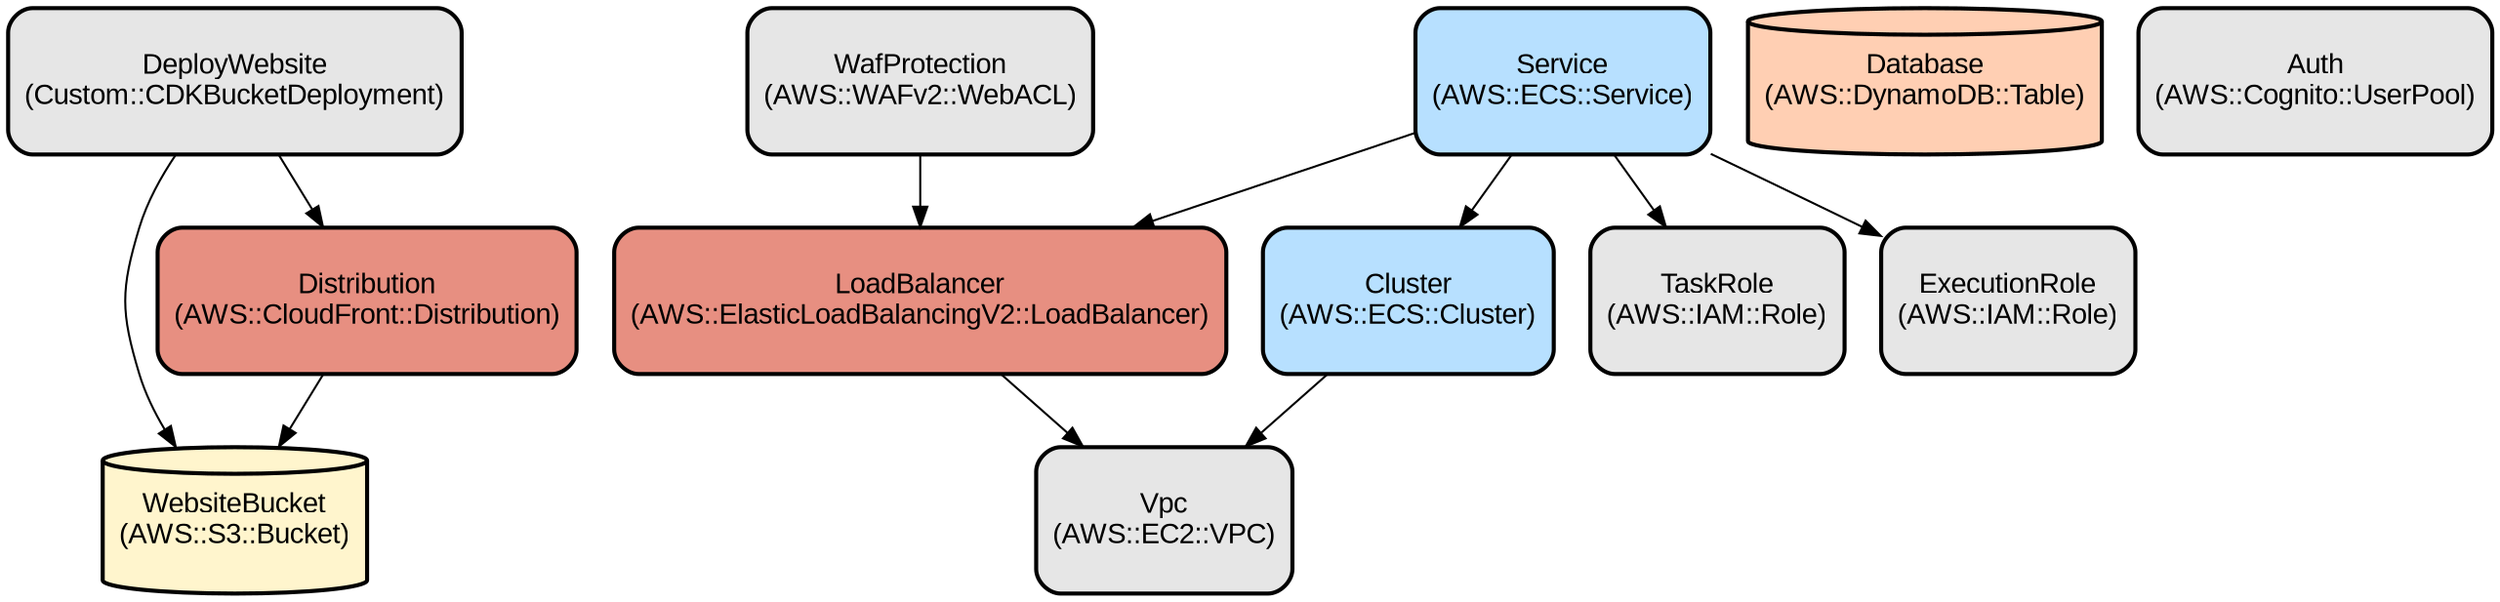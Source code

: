 digraph INFRA {
  node [ color = "black", fillcolor = "#E6E6E6", height =1, style = "filled,bold,rounded", fontname = "Arial" ];
  "WebsiteBucket" [ label = "WebsiteBucket
(AWS::S3::Bucket)", shape =cylinder, fillcolor = "#FFF5CD" ];
  "Distribution" [ label = "Distribution
(AWS::CloudFront::Distribution)", shape =rectangle, fillcolor = "#E78F81" ];
  "DeployWebsite" [ label = "DeployWebsite
(Custom::CDKBucketDeployment)", shape =rectangle ];
  "Vpc" [ label = "Vpc
(AWS::EC2::VPC)", shape =rectangle ];
  "LoadBalancer" [ label = "LoadBalancer
(AWS::ElasticLoadBalancingV2::LoadBalancer)", shape =rectangle, fillcolor = "#E78F81" ];
  "Cluster" [ label = "Cluster
(AWS::ECS::Cluster)", shape =rectangle, fillcolor = "#B7E0FF" ];
  "TaskRole" [ label = "TaskRole
(AWS::IAM::Role)", shape =rectangle ];
  "ExecutionRole" [ label = "ExecutionRole
(AWS::IAM::Role)", shape =rectangle ];
  "Service" [ label = "Service
(AWS::ECS::Service)", shape =rectangle, fillcolor = "#B7E0FF" ];
  "WafProtection" [ label = "WafProtection
(AWS::WAFv2::WebACL)", shape =rectangle ];
  "Database" [ label = "Database
(AWS::DynamoDB::Table)", shape =cylinder, fillcolor = "#FFCFB3" ];
  "Auth" [ label = "Auth
(AWS::Cognito::UserPool)", shape =rectangle ];
  "Distribution" -> "WebsiteBucket";
  "DeployWebsite" -> "WebsiteBucket";
  "DeployWebsite" -> "Distribution";
  "LoadBalancer" -> "Vpc";
  "Cluster" -> "Vpc";
  "Service" -> "Cluster";
  "Service" -> "LoadBalancer";
  "Service" -> "TaskRole";
  "Service" -> "ExecutionRole";
  "WafProtection" -> "LoadBalancer";
}
